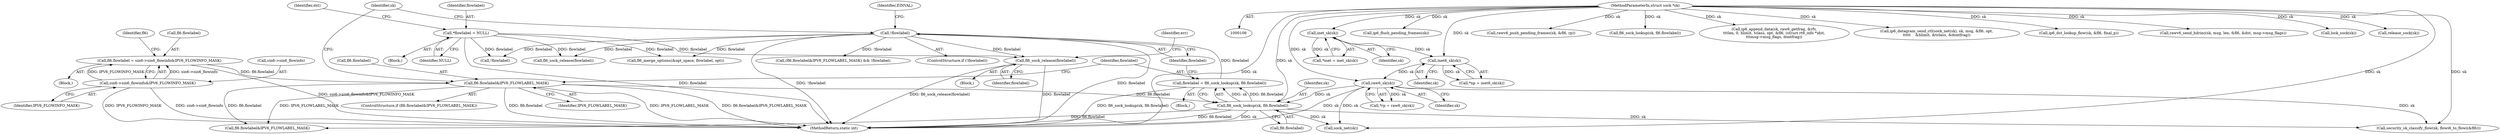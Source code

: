 digraph "0_linux_45f6fad84cc305103b28d73482b344d7f5b76f39_13@pointer" {
"1000416" [label="(Call,fl6_sock_release(flowlabel))"];
"1000289" [label="(Call,!flowlabel)"];
"1000281" [label="(Call,flowlabel = fl6_sock_lookup(sk, fl6.flowlabel))"];
"1000283" [label="(Call,fl6_sock_lookup(sk, fl6.flowlabel))"];
"1000132" [label="(Call,raw6_sk(sk))"];
"1000127" [label="(Call,inet6_sk(sk))"];
"1000122" [label="(Call,inet_sk(sk))"];
"1000107" [label="(MethodParameterIn,struct sock *sk)"];
"1000275" [label="(Call,fl6.flowlabel&IPV6_FLOWLABEL_MASK)"];
"1000265" [label="(Call,fl6.flowlabel = sin6->sin6_flowinfo&IPV6_FLOWINFO_MASK)"];
"1000269" [label="(Call,sin6->sin6_flowinfo&IPV6_FLOWINFO_MASK)"];
"1000139" [label="(Call,*flowlabel = NULL)"];
"1000128" [label="(Identifier,sk)"];
"1000696" [label="(Call,ip6_flush_pending_frames(sk))"];
"1000280" [label="(Block,)"];
"1000719" [label="(Call,fl6_sock_release(flowlabel))"];
"1000416" [label="(Call,fl6_sock_release(flowlabel))"];
"1000422" [label="(Call,fl6.flowlabel&IPV6_FLOWLABEL_MASK)"];
"1000427" [label="(Call,!flowlabel)"];
"1000139" [label="(Call,*flowlabel = NULL)"];
"1000127" [label="(Call,inet6_sk(sk))"];
"1000279" [label="(Identifier,IPV6_FLOWLABEL_MASK)"];
"1000110" [label="(Block,)"];
"1000708" [label="(Call,rawv6_push_pending_frames(sk, &fl6, rp))"];
"1000432" [label="(Call,fl6_sock_lookup(sk, fl6.flowlabel))"];
"1000675" [label="(Call,ip6_append_data(sk, raw6_getfrag, &rfv,\n\t\t\tlen, 0, hlimit, tclass, opt, &fl6, (struct rt6_info *)dst,\n\t\t\tmsg->msg_flags, dontfrag))"];
"1000270" [label="(Call,sin6->sin6_flowinfo)"];
"1000398" [label="(Call,sock_net(sk))"];
"1000123" [label="(Identifier,sk)"];
"1000283" [label="(Call,fl6_sock_lookup(sk, fl6.flowlabel))"];
"1000122" [label="(Call,inet_sk(sk))"];
"1000281" [label="(Call,flowlabel = fl6_sock_lookup(sk, fl6.flowlabel))"];
"1000264" [label="(Block,)"];
"1000141" [label="(Identifier,NULL)"];
"1000120" [label="(Call,*inet = inet_sk(sk))"];
"1000265" [label="(Call,fl6.flowlabel = sin6->sin6_flowinfo&IPV6_FLOWINFO_MASK)"];
"1000269" [label="(Call,sin6->sin6_flowinfo&IPV6_FLOWINFO_MASK)"];
"1000397" [label="(Call,ip6_datagram_send_ctl(sock_net(sk), sk, msg, &fl6, opt,\n\t\t\t\t\t    &hlimit, &tclass, &dontfrag))"];
"1000276" [label="(Call,fl6.flowlabel)"];
"1000601" [label="(Call,ip6_dst_lookup_flow(sk, &fl6, final_p))"];
"1000293" [label="(Identifier,EINVAL)"];
"1000658" [label="(Call,rawv6_send_hdrinc(sk, msg, len, &fl6, &dst, msg->msg_flags))"];
"1000130" [label="(Call,*rp = raw6_sk(sk))"];
"1000470" [label="(Call,fl6_merge_options(&opt_space, flowlabel, opt))"];
"1000284" [label="(Identifier,sk)"];
"1000421" [label="(Call,(fl6.flowlabel&IPV6_FLOWLABEL_MASK) && !flowlabel)"];
"1000273" [label="(Identifier,IPV6_FLOWINFO_MASK)"];
"1000671" [label="(Call,lock_sock(sk))"];
"1000713" [label="(Call,release_sock(sk))"];
"1000266" [label="(Call,fl6.flowlabel)"];
"1000277" [label="(Identifier,fl6)"];
"1000298" [label="(Identifier,sk)"];
"1000747" [label="(MethodReturn,static int)"];
"1000288" [label="(ControlStructure,if (!flowlabel))"];
"1000285" [label="(Call,fl6.flowlabel)"];
"1000132" [label="(Call,raw6_sk(sk))"];
"1000107" [label="(MethodParameterIn,struct sock *sk)"];
"1000140" [label="(Identifier,flowlabel)"];
"1000417" [label="(Identifier,flowlabel)"];
"1000125" [label="(Call,*np = inet6_sk(sk))"];
"1000415" [label="(Block,)"];
"1000133" [label="(Identifier,sk)"];
"1000585" [label="(Call,security_sk_classify_flow(sk, flowi6_to_flowi(&fl6)))"];
"1000289" [label="(Call,!flowlabel)"];
"1000290" [label="(Identifier,flowlabel)"];
"1000419" [label="(Identifier,err)"];
"1000275" [label="(Call,fl6.flowlabel&IPV6_FLOWLABEL_MASK)"];
"1000274" [label="(ControlStructure,if (fl6.flowlabel&IPV6_FLOWLABEL_MASK))"];
"1000144" [label="(Identifier,dst)"];
"1000282" [label="(Identifier,flowlabel)"];
"1000416" -> "1000415"  [label="AST: "];
"1000416" -> "1000417"  [label="CFG: "];
"1000417" -> "1000416"  [label="AST: "];
"1000419" -> "1000416"  [label="CFG: "];
"1000416" -> "1000747"  [label="DDG: fl6_sock_release(flowlabel)"];
"1000416" -> "1000747"  [label="DDG: flowlabel"];
"1000289" -> "1000416"  [label="DDG: flowlabel"];
"1000139" -> "1000416"  [label="DDG: flowlabel"];
"1000289" -> "1000288"  [label="AST: "];
"1000289" -> "1000290"  [label="CFG: "];
"1000290" -> "1000289"  [label="AST: "];
"1000293" -> "1000289"  [label="CFG: "];
"1000298" -> "1000289"  [label="CFG: "];
"1000289" -> "1000747"  [label="DDG: flowlabel"];
"1000289" -> "1000747"  [label="DDG: !flowlabel"];
"1000281" -> "1000289"  [label="DDG: flowlabel"];
"1000289" -> "1000421"  [label="DDG: !flowlabel"];
"1000289" -> "1000427"  [label="DDG: flowlabel"];
"1000289" -> "1000470"  [label="DDG: flowlabel"];
"1000289" -> "1000719"  [label="DDG: flowlabel"];
"1000281" -> "1000280"  [label="AST: "];
"1000281" -> "1000283"  [label="CFG: "];
"1000282" -> "1000281"  [label="AST: "];
"1000283" -> "1000281"  [label="AST: "];
"1000290" -> "1000281"  [label="CFG: "];
"1000281" -> "1000747"  [label="DDG: fl6_sock_lookup(sk, fl6.flowlabel)"];
"1000283" -> "1000281"  [label="DDG: sk"];
"1000283" -> "1000281"  [label="DDG: fl6.flowlabel"];
"1000283" -> "1000285"  [label="CFG: "];
"1000284" -> "1000283"  [label="AST: "];
"1000285" -> "1000283"  [label="AST: "];
"1000283" -> "1000747"  [label="DDG: fl6.flowlabel"];
"1000283" -> "1000747"  [label="DDG: sk"];
"1000132" -> "1000283"  [label="DDG: sk"];
"1000107" -> "1000283"  [label="DDG: sk"];
"1000275" -> "1000283"  [label="DDG: fl6.flowlabel"];
"1000283" -> "1000398"  [label="DDG: sk"];
"1000283" -> "1000422"  [label="DDG: fl6.flowlabel"];
"1000283" -> "1000585"  [label="DDG: sk"];
"1000132" -> "1000130"  [label="AST: "];
"1000132" -> "1000133"  [label="CFG: "];
"1000133" -> "1000132"  [label="AST: "];
"1000130" -> "1000132"  [label="CFG: "];
"1000132" -> "1000747"  [label="DDG: sk"];
"1000132" -> "1000130"  [label="DDG: sk"];
"1000127" -> "1000132"  [label="DDG: sk"];
"1000107" -> "1000132"  [label="DDG: sk"];
"1000132" -> "1000398"  [label="DDG: sk"];
"1000132" -> "1000585"  [label="DDG: sk"];
"1000127" -> "1000125"  [label="AST: "];
"1000127" -> "1000128"  [label="CFG: "];
"1000128" -> "1000127"  [label="AST: "];
"1000125" -> "1000127"  [label="CFG: "];
"1000127" -> "1000125"  [label="DDG: sk"];
"1000122" -> "1000127"  [label="DDG: sk"];
"1000107" -> "1000127"  [label="DDG: sk"];
"1000122" -> "1000120"  [label="AST: "];
"1000122" -> "1000123"  [label="CFG: "];
"1000123" -> "1000122"  [label="AST: "];
"1000120" -> "1000122"  [label="CFG: "];
"1000122" -> "1000120"  [label="DDG: sk"];
"1000107" -> "1000122"  [label="DDG: sk"];
"1000107" -> "1000106"  [label="AST: "];
"1000107" -> "1000747"  [label="DDG: sk"];
"1000107" -> "1000398"  [label="DDG: sk"];
"1000107" -> "1000397"  [label="DDG: sk"];
"1000107" -> "1000432"  [label="DDG: sk"];
"1000107" -> "1000585"  [label="DDG: sk"];
"1000107" -> "1000601"  [label="DDG: sk"];
"1000107" -> "1000658"  [label="DDG: sk"];
"1000107" -> "1000671"  [label="DDG: sk"];
"1000107" -> "1000675"  [label="DDG: sk"];
"1000107" -> "1000696"  [label="DDG: sk"];
"1000107" -> "1000708"  [label="DDG: sk"];
"1000107" -> "1000713"  [label="DDG: sk"];
"1000275" -> "1000274"  [label="AST: "];
"1000275" -> "1000279"  [label="CFG: "];
"1000276" -> "1000275"  [label="AST: "];
"1000279" -> "1000275"  [label="AST: "];
"1000282" -> "1000275"  [label="CFG: "];
"1000298" -> "1000275"  [label="CFG: "];
"1000275" -> "1000747"  [label="DDG: fl6.flowlabel&IPV6_FLOWLABEL_MASK"];
"1000275" -> "1000747"  [label="DDG: fl6.flowlabel"];
"1000275" -> "1000747"  [label="DDG: IPV6_FLOWLABEL_MASK"];
"1000265" -> "1000275"  [label="DDG: fl6.flowlabel"];
"1000275" -> "1000422"  [label="DDG: fl6.flowlabel"];
"1000275" -> "1000422"  [label="DDG: IPV6_FLOWLABEL_MASK"];
"1000265" -> "1000264"  [label="AST: "];
"1000265" -> "1000269"  [label="CFG: "];
"1000266" -> "1000265"  [label="AST: "];
"1000269" -> "1000265"  [label="AST: "];
"1000277" -> "1000265"  [label="CFG: "];
"1000265" -> "1000747"  [label="DDG: sin6->sin6_flowinfo&IPV6_FLOWINFO_MASK"];
"1000269" -> "1000265"  [label="DDG: sin6->sin6_flowinfo"];
"1000269" -> "1000265"  [label="DDG: IPV6_FLOWINFO_MASK"];
"1000269" -> "1000273"  [label="CFG: "];
"1000270" -> "1000269"  [label="AST: "];
"1000273" -> "1000269"  [label="AST: "];
"1000269" -> "1000747"  [label="DDG: IPV6_FLOWINFO_MASK"];
"1000269" -> "1000747"  [label="DDG: sin6->sin6_flowinfo"];
"1000139" -> "1000110"  [label="AST: "];
"1000139" -> "1000141"  [label="CFG: "];
"1000140" -> "1000139"  [label="AST: "];
"1000141" -> "1000139"  [label="AST: "];
"1000144" -> "1000139"  [label="CFG: "];
"1000139" -> "1000747"  [label="DDG: flowlabel"];
"1000139" -> "1000427"  [label="DDG: flowlabel"];
"1000139" -> "1000470"  [label="DDG: flowlabel"];
"1000139" -> "1000719"  [label="DDG: flowlabel"];
}

